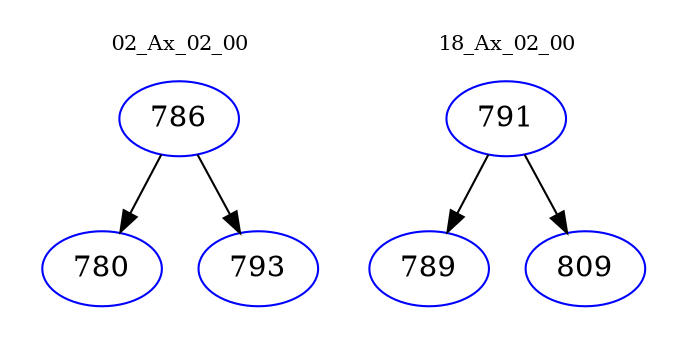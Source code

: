 digraph{
subgraph cluster_0 {
color = white
label = "02_Ax_02_00";
fontsize=10;
T0_786 [label="786", color="blue"]
T0_786 -> T0_780 [color="black"]
T0_780 [label="780", color="blue"]
T0_786 -> T0_793 [color="black"]
T0_793 [label="793", color="blue"]
}
subgraph cluster_1 {
color = white
label = "18_Ax_02_00";
fontsize=10;
T1_791 [label="791", color="blue"]
T1_791 -> T1_789 [color="black"]
T1_789 [label="789", color="blue"]
T1_791 -> T1_809 [color="black"]
T1_809 [label="809", color="blue"]
}
}
